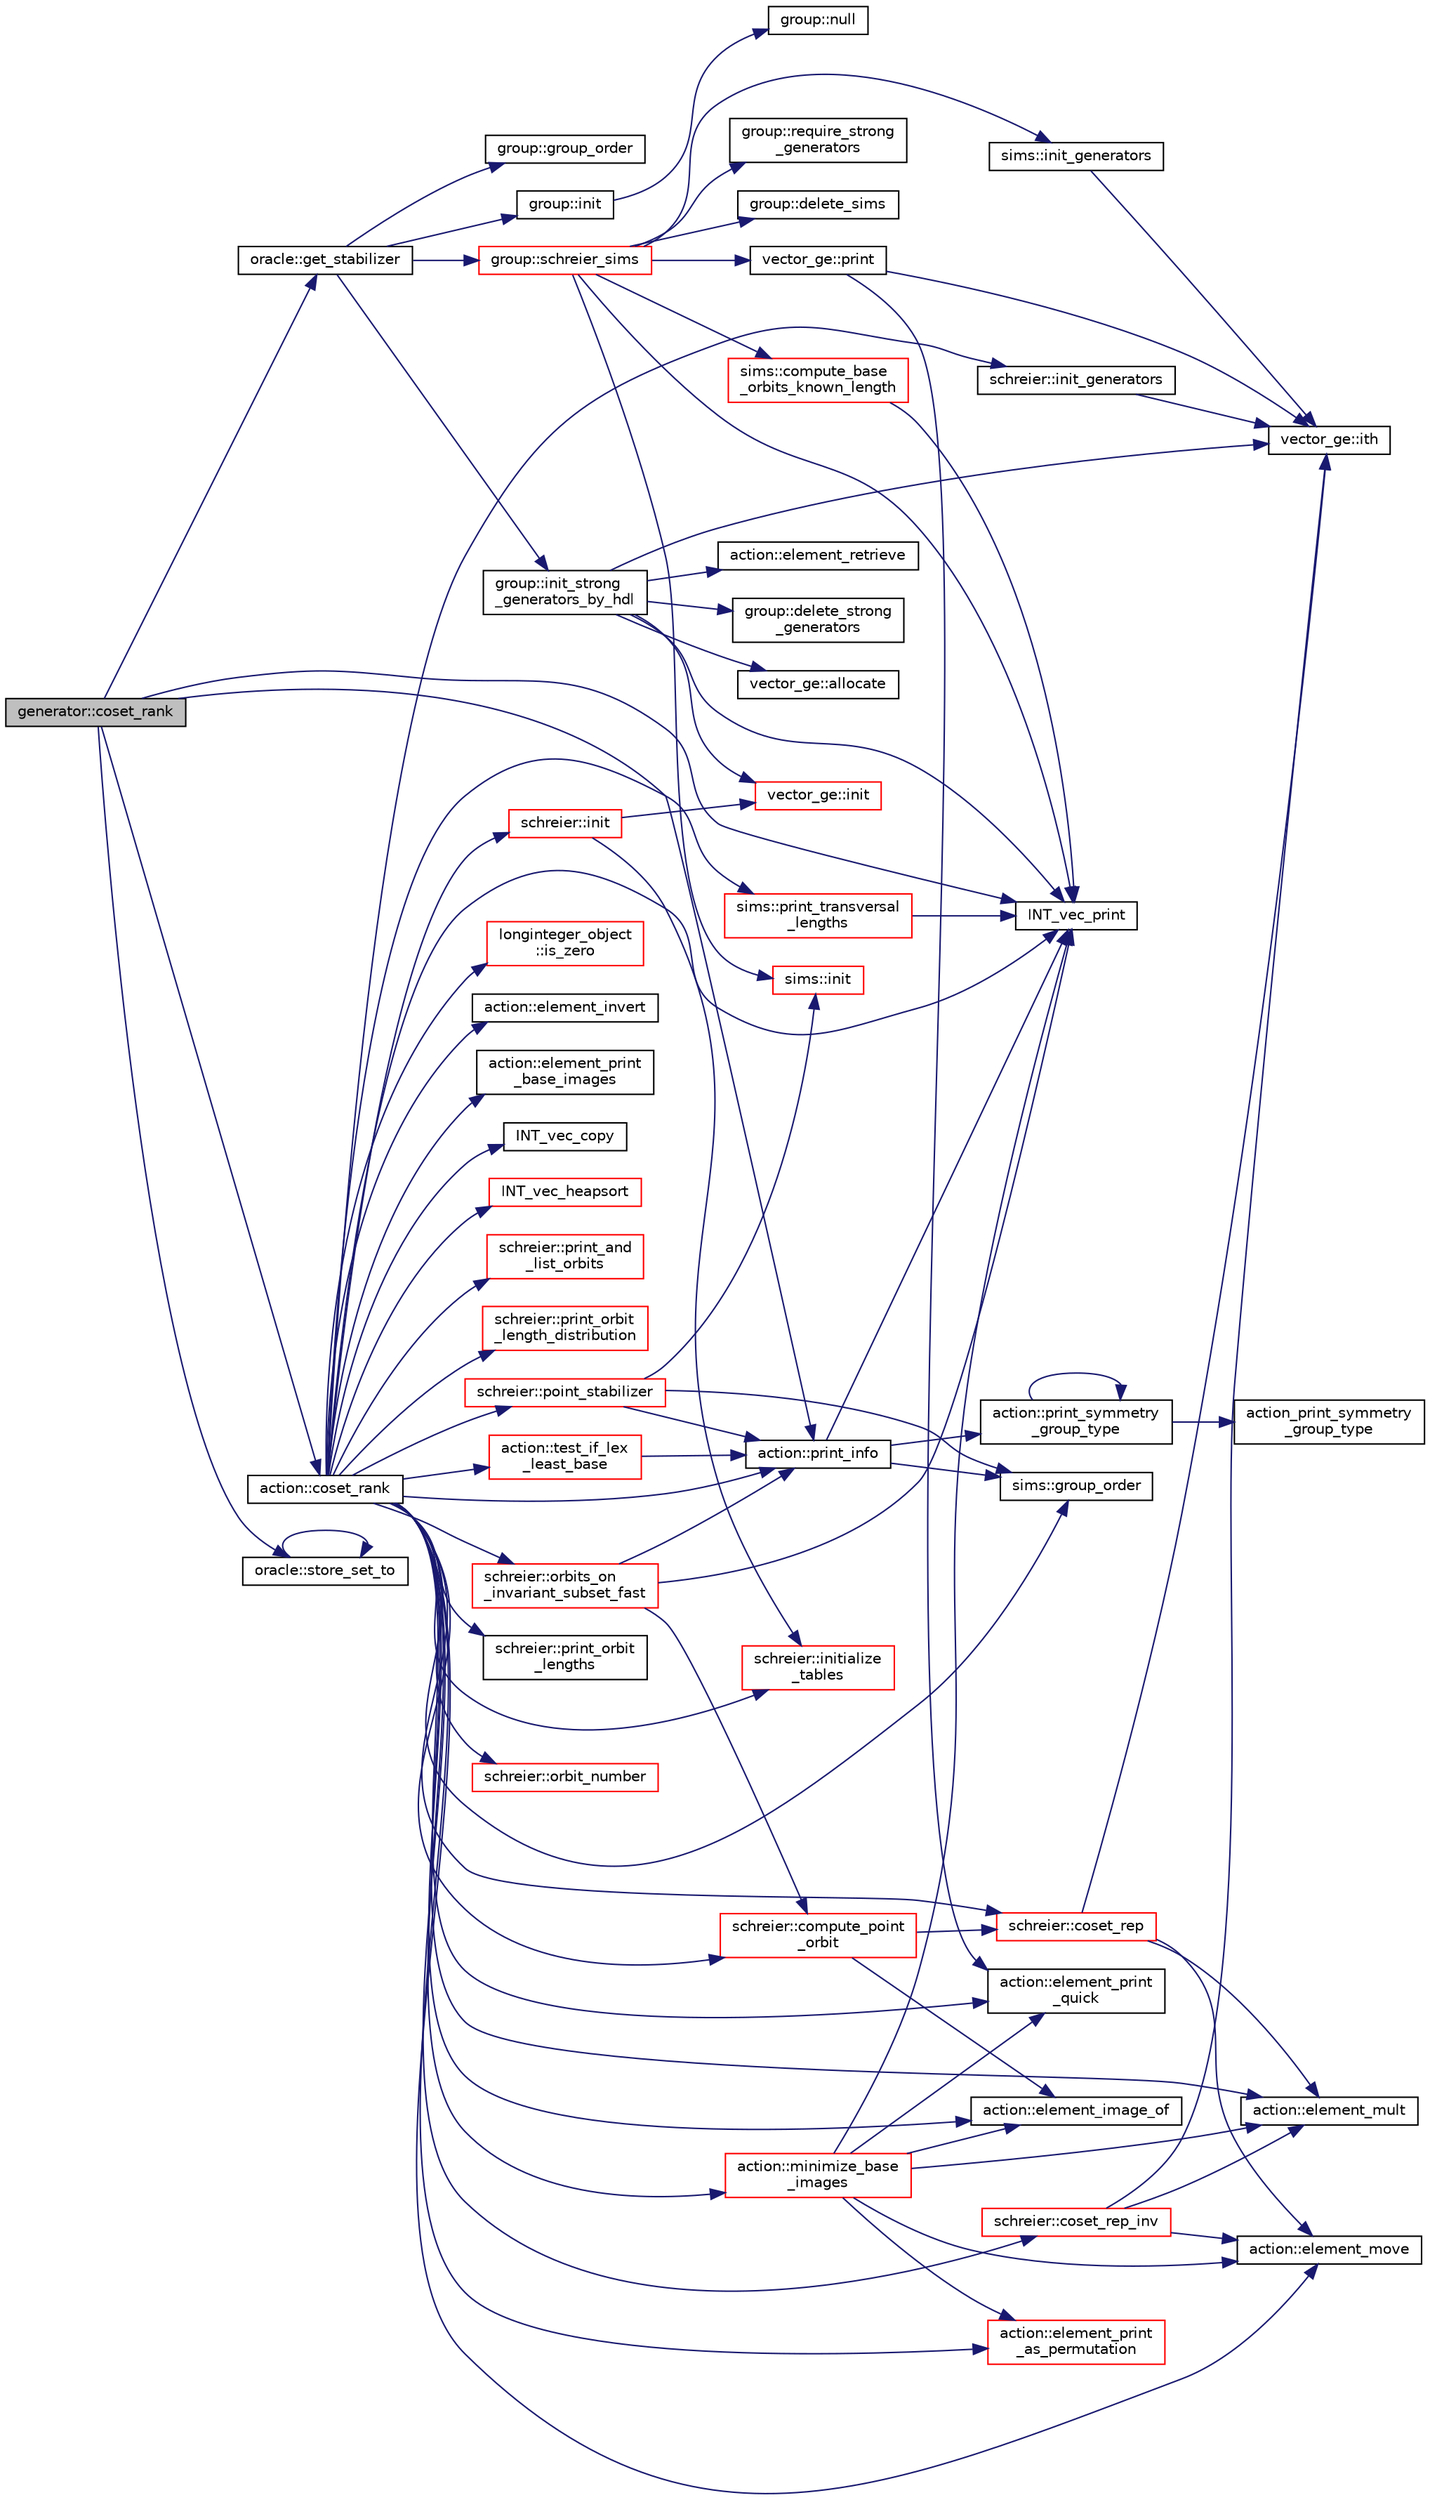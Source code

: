 digraph "generator::coset_rank"
{
  edge [fontname="Helvetica",fontsize="10",labelfontname="Helvetica",labelfontsize="10"];
  node [fontname="Helvetica",fontsize="10",shape=record];
  rankdir="LR";
  Node1275 [label="generator::coset_rank",height=0.2,width=0.4,color="black", fillcolor="grey75", style="filled", fontcolor="black"];
  Node1275 -> Node1276 [color="midnightblue",fontsize="10",style="solid",fontname="Helvetica"];
  Node1276 [label="action::print_info",height=0.2,width=0.4,color="black", fillcolor="white", style="filled",URL="$d2/d86/classaction.html#a6f89e493e5c5a32e5c3b8963d438ce86"];
  Node1276 -> Node1277 [color="midnightblue",fontsize="10",style="solid",fontname="Helvetica"];
  Node1277 [label="action::print_symmetry\l_group_type",height=0.2,width=0.4,color="black", fillcolor="white", style="filled",URL="$d2/d86/classaction.html#aed811766c7e64fe2c853df8b0b67aa6e"];
  Node1277 -> Node1278 [color="midnightblue",fontsize="10",style="solid",fontname="Helvetica"];
  Node1278 [label="action_print_symmetry\l_group_type",height=0.2,width=0.4,color="black", fillcolor="white", style="filled",URL="$d5/d90/action__global_8_c.html#a03666b9440c4962148eba7905b9f843c"];
  Node1277 -> Node1277 [color="midnightblue",fontsize="10",style="solid",fontname="Helvetica"];
  Node1276 -> Node1279 [color="midnightblue",fontsize="10",style="solid",fontname="Helvetica"];
  Node1279 [label="INT_vec_print",height=0.2,width=0.4,color="black", fillcolor="white", style="filled",URL="$df/dbf/sajeeb_8_c.html#a79a5901af0b47dd0d694109543c027fe"];
  Node1276 -> Node1280 [color="midnightblue",fontsize="10",style="solid",fontname="Helvetica"];
  Node1280 [label="sims::group_order",height=0.2,width=0.4,color="black", fillcolor="white", style="filled",URL="$d9/df3/classsims.html#aa442445175656570fa35febbe790efad"];
  Node1275 -> Node1281 [color="midnightblue",fontsize="10",style="solid",fontname="Helvetica"];
  Node1281 [label="oracle::store_set_to",height=0.2,width=0.4,color="black", fillcolor="white", style="filled",URL="$d7/da7/classoracle.html#a4489d03d342f31d1e64632ce4d0e700d"];
  Node1281 -> Node1281 [color="midnightblue",fontsize="10",style="solid",fontname="Helvetica"];
  Node1275 -> Node1279 [color="midnightblue",fontsize="10",style="solid",fontname="Helvetica"];
  Node1275 -> Node1282 [color="midnightblue",fontsize="10",style="solid",fontname="Helvetica"];
  Node1282 [label="oracle::get_stabilizer",height=0.2,width=0.4,color="black", fillcolor="white", style="filled",URL="$d7/da7/classoracle.html#a66344906577c7688e2e5f3d0c5748d2c"];
  Node1282 -> Node1283 [color="midnightblue",fontsize="10",style="solid",fontname="Helvetica"];
  Node1283 [label="group::init",height=0.2,width=0.4,color="black", fillcolor="white", style="filled",URL="$d1/db7/classgroup.html#a9f5de0500658e265332c7f62c0d3962d"];
  Node1283 -> Node1284 [color="midnightblue",fontsize="10",style="solid",fontname="Helvetica"];
  Node1284 [label="group::null",height=0.2,width=0.4,color="black", fillcolor="white", style="filled",URL="$d1/db7/classgroup.html#a25f33ef4c9370d6cefa29b0c49f64a18"];
  Node1282 -> Node1285 [color="midnightblue",fontsize="10",style="solid",fontname="Helvetica"];
  Node1285 [label="group::init_strong\l_generators_by_hdl",height=0.2,width=0.4,color="black", fillcolor="white", style="filled",URL="$d1/db7/classgroup.html#a65100d600cfb0955dae3582a2d6a2532"];
  Node1285 -> Node1279 [color="midnightblue",fontsize="10",style="solid",fontname="Helvetica"];
  Node1285 -> Node1286 [color="midnightblue",fontsize="10",style="solid",fontname="Helvetica"];
  Node1286 [label="group::delete_strong\l_generators",height=0.2,width=0.4,color="black", fillcolor="white", style="filled",URL="$d1/db7/classgroup.html#a36c96bdf4428fdf236dfabab0f82b898"];
  Node1285 -> Node1287 [color="midnightblue",fontsize="10",style="solid",fontname="Helvetica"];
  Node1287 [label="vector_ge::init",height=0.2,width=0.4,color="red", fillcolor="white", style="filled",URL="$d4/d6e/classvector__ge.html#afe1d6befd1f1501e6be34afbaa9d30a8"];
  Node1285 -> Node1289 [color="midnightblue",fontsize="10",style="solid",fontname="Helvetica"];
  Node1289 [label="vector_ge::allocate",height=0.2,width=0.4,color="black", fillcolor="white", style="filled",URL="$d4/d6e/classvector__ge.html#a35b062a9201b30f0a87bf87702d243ae"];
  Node1285 -> Node1290 [color="midnightblue",fontsize="10",style="solid",fontname="Helvetica"];
  Node1290 [label="action::element_retrieve",height=0.2,width=0.4,color="black", fillcolor="white", style="filled",URL="$d2/d86/classaction.html#ad28f6f8810ffbad64c1490f78e51e2b1"];
  Node1285 -> Node1291 [color="midnightblue",fontsize="10",style="solid",fontname="Helvetica"];
  Node1291 [label="vector_ge::ith",height=0.2,width=0.4,color="black", fillcolor="white", style="filled",URL="$d4/d6e/classvector__ge.html#a1ff002e8b746a9beb119d57dcd4a15ff"];
  Node1282 -> Node1292 [color="midnightblue",fontsize="10",style="solid",fontname="Helvetica"];
  Node1292 [label="group::schreier_sims",height=0.2,width=0.4,color="red", fillcolor="white", style="filled",URL="$d1/db7/classgroup.html#a224ed784f302897ca0c0e578446afa08"];
  Node1292 -> Node1293 [color="midnightblue",fontsize="10",style="solid",fontname="Helvetica"];
  Node1293 [label="group::require_strong\l_generators",height=0.2,width=0.4,color="black", fillcolor="white", style="filled",URL="$d1/db7/classgroup.html#adfc3de74ab859ba6dba668b50efaf392"];
  Node1292 -> Node1294 [color="midnightblue",fontsize="10",style="solid",fontname="Helvetica"];
  Node1294 [label="group::delete_sims",height=0.2,width=0.4,color="black", fillcolor="white", style="filled",URL="$d1/db7/classgroup.html#accebe64da3d51160a974fad069a90eac"];
  Node1292 -> Node1295 [color="midnightblue",fontsize="10",style="solid",fontname="Helvetica"];
  Node1295 [label="sims::init",height=0.2,width=0.4,color="red", fillcolor="white", style="filled",URL="$d9/df3/classsims.html#a02eb61ed14f75cfe4dc0770142c1bff0"];
  Node1292 -> Node1299 [color="midnightblue",fontsize="10",style="solid",fontname="Helvetica"];
  Node1299 [label="vector_ge::print",height=0.2,width=0.4,color="black", fillcolor="white", style="filled",URL="$d4/d6e/classvector__ge.html#a0d260cce035c20b32d7989c50670aa8a"];
  Node1299 -> Node1300 [color="midnightblue",fontsize="10",style="solid",fontname="Helvetica"];
  Node1300 [label="action::element_print\l_quick",height=0.2,width=0.4,color="black", fillcolor="white", style="filled",URL="$d2/d86/classaction.html#a4844680cf6750396f76494a28655265b"];
  Node1299 -> Node1291 [color="midnightblue",fontsize="10",style="solid",fontname="Helvetica"];
  Node1292 -> Node1301 [color="midnightblue",fontsize="10",style="solid",fontname="Helvetica"];
  Node1301 [label="sims::init_generators",height=0.2,width=0.4,color="black", fillcolor="white", style="filled",URL="$d9/df3/classsims.html#aa2a7908389727bdfa05d034e8d53a818"];
  Node1301 -> Node1291 [color="midnightblue",fontsize="10",style="solid",fontname="Helvetica"];
  Node1292 -> Node1279 [color="midnightblue",fontsize="10",style="solid",fontname="Helvetica"];
  Node1292 -> Node1302 [color="midnightblue",fontsize="10",style="solid",fontname="Helvetica"];
  Node1302 [label="sims::compute_base\l_orbits_known_length",height=0.2,width=0.4,color="red", fillcolor="white", style="filled",URL="$d9/df3/classsims.html#a7f6b55695e29ce46f965ac4c87c31a06"];
  Node1302 -> Node1279 [color="midnightblue",fontsize="10",style="solid",fontname="Helvetica"];
  Node1282 -> Node1308 [color="midnightblue",fontsize="10",style="solid",fontname="Helvetica"];
  Node1308 [label="group::group_order",height=0.2,width=0.4,color="black", fillcolor="white", style="filled",URL="$d1/db7/classgroup.html#a2d70bcf6a1495e7fb8e16ba7dfadb725"];
  Node1275 -> Node1309 [color="midnightblue",fontsize="10",style="solid",fontname="Helvetica"];
  Node1309 [label="action::coset_rank",height=0.2,width=0.4,color="black", fillcolor="white", style="filled",URL="$d2/d86/classaction.html#a5757c5b9562366be88526cc943c015e0"];
  Node1309 -> Node1300 [color="midnightblue",fontsize="10",style="solid",fontname="Helvetica"];
  Node1309 -> Node1310 [color="midnightblue",fontsize="10",style="solid",fontname="Helvetica"];
  Node1310 [label="action::element_print\l_base_images",height=0.2,width=0.4,color="black", fillcolor="white", style="filled",URL="$d2/d86/classaction.html#a2b9adf554aaa2eb6caf62396133ecf35"];
  Node1309 -> Node1276 [color="midnightblue",fontsize="10",style="solid",fontname="Helvetica"];
  Node1309 -> Node1280 [color="midnightblue",fontsize="10",style="solid",fontname="Helvetica"];
  Node1309 -> Node1311 [color="midnightblue",fontsize="10",style="solid",fontname="Helvetica"];
  Node1311 [label="action::test_if_lex\l_least_base",height=0.2,width=0.4,color="red", fillcolor="white", style="filled",URL="$d2/d86/classaction.html#afb63a2be19013fcf35337553d7c08eda"];
  Node1311 -> Node1276 [color="midnightblue",fontsize="10",style="solid",fontname="Helvetica"];
  Node1309 -> Node1784 [color="midnightblue",fontsize="10",style="solid",fontname="Helvetica"];
  Node1784 [label="sims::print_transversal\l_lengths",height=0.2,width=0.4,color="red", fillcolor="white", style="filled",URL="$d9/df3/classsims.html#a122d9276cad4b4fbb8ea6f7831d43020"];
  Node1784 -> Node1279 [color="midnightblue",fontsize="10",style="solid",fontname="Helvetica"];
  Node1309 -> Node1786 [color="midnightblue",fontsize="10",style="solid",fontname="Helvetica"];
  Node1786 [label="schreier::init",height=0.2,width=0.4,color="red", fillcolor="white", style="filled",URL="$d3/dd6/classschreier.html#a7443bebde2aa08acae16c0ff29c9abcf"];
  Node1786 -> Node1287 [color="midnightblue",fontsize="10",style="solid",fontname="Helvetica"];
  Node1786 -> Node1787 [color="midnightblue",fontsize="10",style="solid",fontname="Helvetica"];
  Node1787 [label="schreier::initialize\l_tables",height=0.2,width=0.4,color="red", fillcolor="white", style="filled",URL="$d3/dd6/classschreier.html#acccc16670f88b14ddc69856cd5c0b36d"];
  Node1309 -> Node1787 [color="midnightblue",fontsize="10",style="solid",fontname="Helvetica"];
  Node1309 -> Node1789 [color="midnightblue",fontsize="10",style="solid",fontname="Helvetica"];
  Node1789 [label="schreier::init_generators",height=0.2,width=0.4,color="black", fillcolor="white", style="filled",URL="$d3/dd6/classschreier.html#a04fd581636085a7414e1b5d1004e44e0"];
  Node1789 -> Node1291 [color="midnightblue",fontsize="10",style="solid",fontname="Helvetica"];
  Node1309 -> Node1360 [color="midnightblue",fontsize="10",style="solid",fontname="Helvetica"];
  Node1360 [label="INT_vec_copy",height=0.2,width=0.4,color="black", fillcolor="white", style="filled",URL="$df/dbf/sajeeb_8_c.html#ac2d875e27e009af6ec04d17254d11075"];
  Node1309 -> Node1672 [color="midnightblue",fontsize="10",style="solid",fontname="Helvetica"];
  Node1672 [label="INT_vec_heapsort",height=0.2,width=0.4,color="red", fillcolor="white", style="filled",URL="$d5/de2/foundations_2data__structures_2data__structures_8h.html#a3590ad9987f801fbfc94634300182f39"];
  Node1309 -> Node1279 [color="midnightblue",fontsize="10",style="solid",fontname="Helvetica"];
  Node1309 -> Node1790 [color="midnightblue",fontsize="10",style="solid",fontname="Helvetica"];
  Node1790 [label="schreier::compute_point\l_orbit",height=0.2,width=0.4,color="red", fillcolor="white", style="filled",URL="$d3/dd6/classschreier.html#a429138e463c8c25dddd8557340ed9edd"];
  Node1790 -> Node1794 [color="midnightblue",fontsize="10",style="solid",fontname="Helvetica"];
  Node1794 [label="schreier::coset_rep",height=0.2,width=0.4,color="red", fillcolor="white", style="filled",URL="$d3/dd6/classschreier.html#a7889b8702372092df4fd05150ee8fdda"];
  Node1794 -> Node1291 [color="midnightblue",fontsize="10",style="solid",fontname="Helvetica"];
  Node1794 -> Node1326 [color="midnightblue",fontsize="10",style="solid",fontname="Helvetica"];
  Node1326 [label="action::element_mult",height=0.2,width=0.4,color="black", fillcolor="white", style="filled",URL="$d2/d86/classaction.html#ae9e36b2cae1f0f7bd7144097fa9a34b3"];
  Node1794 -> Node1327 [color="midnightblue",fontsize="10",style="solid",fontname="Helvetica"];
  Node1327 [label="action::element_move",height=0.2,width=0.4,color="black", fillcolor="white", style="filled",URL="$d2/d86/classaction.html#a550947491bbb534d3d7951f50198a874"];
  Node1790 -> Node1306 [color="midnightblue",fontsize="10",style="solid",fontname="Helvetica"];
  Node1306 [label="action::element_image_of",height=0.2,width=0.4,color="black", fillcolor="white", style="filled",URL="$d2/d86/classaction.html#ae09559d4537a048fc860f8a74a31393d"];
  Node1309 -> Node1795 [color="midnightblue",fontsize="10",style="solid",fontname="Helvetica"];
  Node1795 [label="schreier::print_and\l_list_orbits",height=0.2,width=0.4,color="red", fillcolor="white", style="filled",URL="$d3/dd6/classschreier.html#a601f9c08d5a6f37f849d22fa4e89d892"];
  Node1309 -> Node1796 [color="midnightblue",fontsize="10",style="solid",fontname="Helvetica"];
  Node1796 [label="schreier::orbits_on\l_invariant_subset_fast",height=0.2,width=0.4,color="red", fillcolor="white", style="filled",URL="$d3/dd6/classschreier.html#ada89df0b995b15f149a9aa3b2f571861"];
  Node1796 -> Node1276 [color="midnightblue",fontsize="10",style="solid",fontname="Helvetica"];
  Node1796 -> Node1790 [color="midnightblue",fontsize="10",style="solid",fontname="Helvetica"];
  Node1796 -> Node1279 [color="midnightblue",fontsize="10",style="solid",fontname="Helvetica"];
  Node1309 -> Node1798 [color="midnightblue",fontsize="10",style="solid",fontname="Helvetica"];
  Node1798 [label="schreier::print_orbit\l_length_distribution",height=0.2,width=0.4,color="red", fillcolor="white", style="filled",URL="$d3/dd6/classschreier.html#a0464626aa62056d355b34898518c4589"];
  Node1309 -> Node1801 [color="midnightblue",fontsize="10",style="solid",fontname="Helvetica"];
  Node1801 [label="schreier::print_orbit\l_lengths",height=0.2,width=0.4,color="black", fillcolor="white", style="filled",URL="$d3/dd6/classschreier.html#a8c7409ed71c0d8f234555eec3bc028a3"];
  Node1309 -> Node1327 [color="midnightblue",fontsize="10",style="solid",fontname="Helvetica"];
  Node1309 -> Node1306 [color="midnightblue",fontsize="10",style="solid",fontname="Helvetica"];
  Node1309 -> Node1685 [color="midnightblue",fontsize="10",style="solid",fontname="Helvetica"];
  Node1685 [label="schreier::orbit_number",height=0.2,width=0.4,color="red", fillcolor="white", style="filled",URL="$d3/dd6/classschreier.html#a65ae0e0466545deba181b987c27feb58"];
  Node1309 -> Node1802 [color="midnightblue",fontsize="10",style="solid",fontname="Helvetica"];
  Node1802 [label="longinteger_object\l::is_zero",height=0.2,width=0.4,color="red", fillcolor="white", style="filled",URL="$dd/d7e/classlonginteger__object.html#a0946732d08e5180a00480f4c40667101"];
  Node1309 -> Node1794 [color="midnightblue",fontsize="10",style="solid",fontname="Helvetica"];
  Node1309 -> Node1666 [color="midnightblue",fontsize="10",style="solid",fontname="Helvetica"];
  Node1666 [label="action::element_print\l_as_permutation",height=0.2,width=0.4,color="red", fillcolor="white", style="filled",URL="$d2/d86/classaction.html#a2975618a8203187b688a67c947150bb8"];
  Node1309 -> Node1804 [color="midnightblue",fontsize="10",style="solid",fontname="Helvetica"];
  Node1804 [label="action::minimize_base\l_images",height=0.2,width=0.4,color="red", fillcolor="white", style="filled",URL="$d2/d86/classaction.html#a93d3f510f8678d02b8f246863b542317"];
  Node1804 -> Node1327 [color="midnightblue",fontsize="10",style="solid",fontname="Helvetica"];
  Node1804 -> Node1306 [color="midnightblue",fontsize="10",style="solid",fontname="Helvetica"];
  Node1804 -> Node1300 [color="midnightblue",fontsize="10",style="solid",fontname="Helvetica"];
  Node1804 -> Node1666 [color="midnightblue",fontsize="10",style="solid",fontname="Helvetica"];
  Node1804 -> Node1326 [color="midnightblue",fontsize="10",style="solid",fontname="Helvetica"];
  Node1804 -> Node1279 [color="midnightblue",fontsize="10",style="solid",fontname="Helvetica"];
  Node1309 -> Node1807 [color="midnightblue",fontsize="10",style="solid",fontname="Helvetica"];
  Node1807 [label="schreier::point_stabilizer",height=0.2,width=0.4,color="red", fillcolor="white", style="filled",URL="$d3/dd6/classschreier.html#a976a31dfe3238284d96fc200532c7077"];
  Node1807 -> Node1276 [color="midnightblue",fontsize="10",style="solid",fontname="Helvetica"];
  Node1807 -> Node1295 [color="midnightblue",fontsize="10",style="solid",fontname="Helvetica"];
  Node1807 -> Node1280 [color="midnightblue",fontsize="10",style="solid",fontname="Helvetica"];
  Node1309 -> Node1339 [color="midnightblue",fontsize="10",style="solid",fontname="Helvetica"];
  Node1339 [label="action::element_invert",height=0.2,width=0.4,color="black", fillcolor="white", style="filled",URL="$d2/d86/classaction.html#aa4bd01e338497714586636751fcef436"];
  Node1309 -> Node1326 [color="midnightblue",fontsize="10",style="solid",fontname="Helvetica"];
  Node1309 -> Node1810 [color="midnightblue",fontsize="10",style="solid",fontname="Helvetica"];
  Node1810 [label="schreier::coset_rep_inv",height=0.2,width=0.4,color="red", fillcolor="white", style="filled",URL="$d3/dd6/classschreier.html#a4b3a4e60ff456f94f3acf7c96acc40cc"];
  Node1810 -> Node1291 [color="midnightblue",fontsize="10",style="solid",fontname="Helvetica"];
  Node1810 -> Node1326 [color="midnightblue",fontsize="10",style="solid",fontname="Helvetica"];
  Node1810 -> Node1327 [color="midnightblue",fontsize="10",style="solid",fontname="Helvetica"];
}
